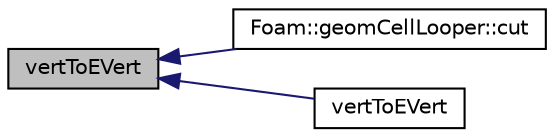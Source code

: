 digraph "vertToEVert"
{
  bgcolor="transparent";
  edge [fontname="Helvetica",fontsize="10",labelfontname="Helvetica",labelfontsize="10"];
  node [fontname="Helvetica",fontsize="10",shape=record];
  rankdir="LR";
  Node1 [label="vertToEVert",height=0.2,width=0.4,color="black", fillcolor="grey75", style="filled", fontcolor="black"];
  Node1 -> Node2 [dir="back",color="midnightblue",fontsize="10",style="solid",fontname="Helvetica"];
  Node2 [label="Foam::geomCellLooper::cut",height=0.2,width=0.4,color="black",URL="$a00934.html#a4b8ab8f7247f5431501510562ee9ba2a",tooltip="Same but now also base point of cut provided (instead of always. "];
  Node1 -> Node3 [dir="back",color="midnightblue",fontsize="10",style="solid",fontname="Helvetica"];
  Node3 [label="vertToEVert",height=0.2,width=0.4,color="black",URL="$a00633.html#aa6341d548b659f83316a3ec0d27a2e52"];
}
